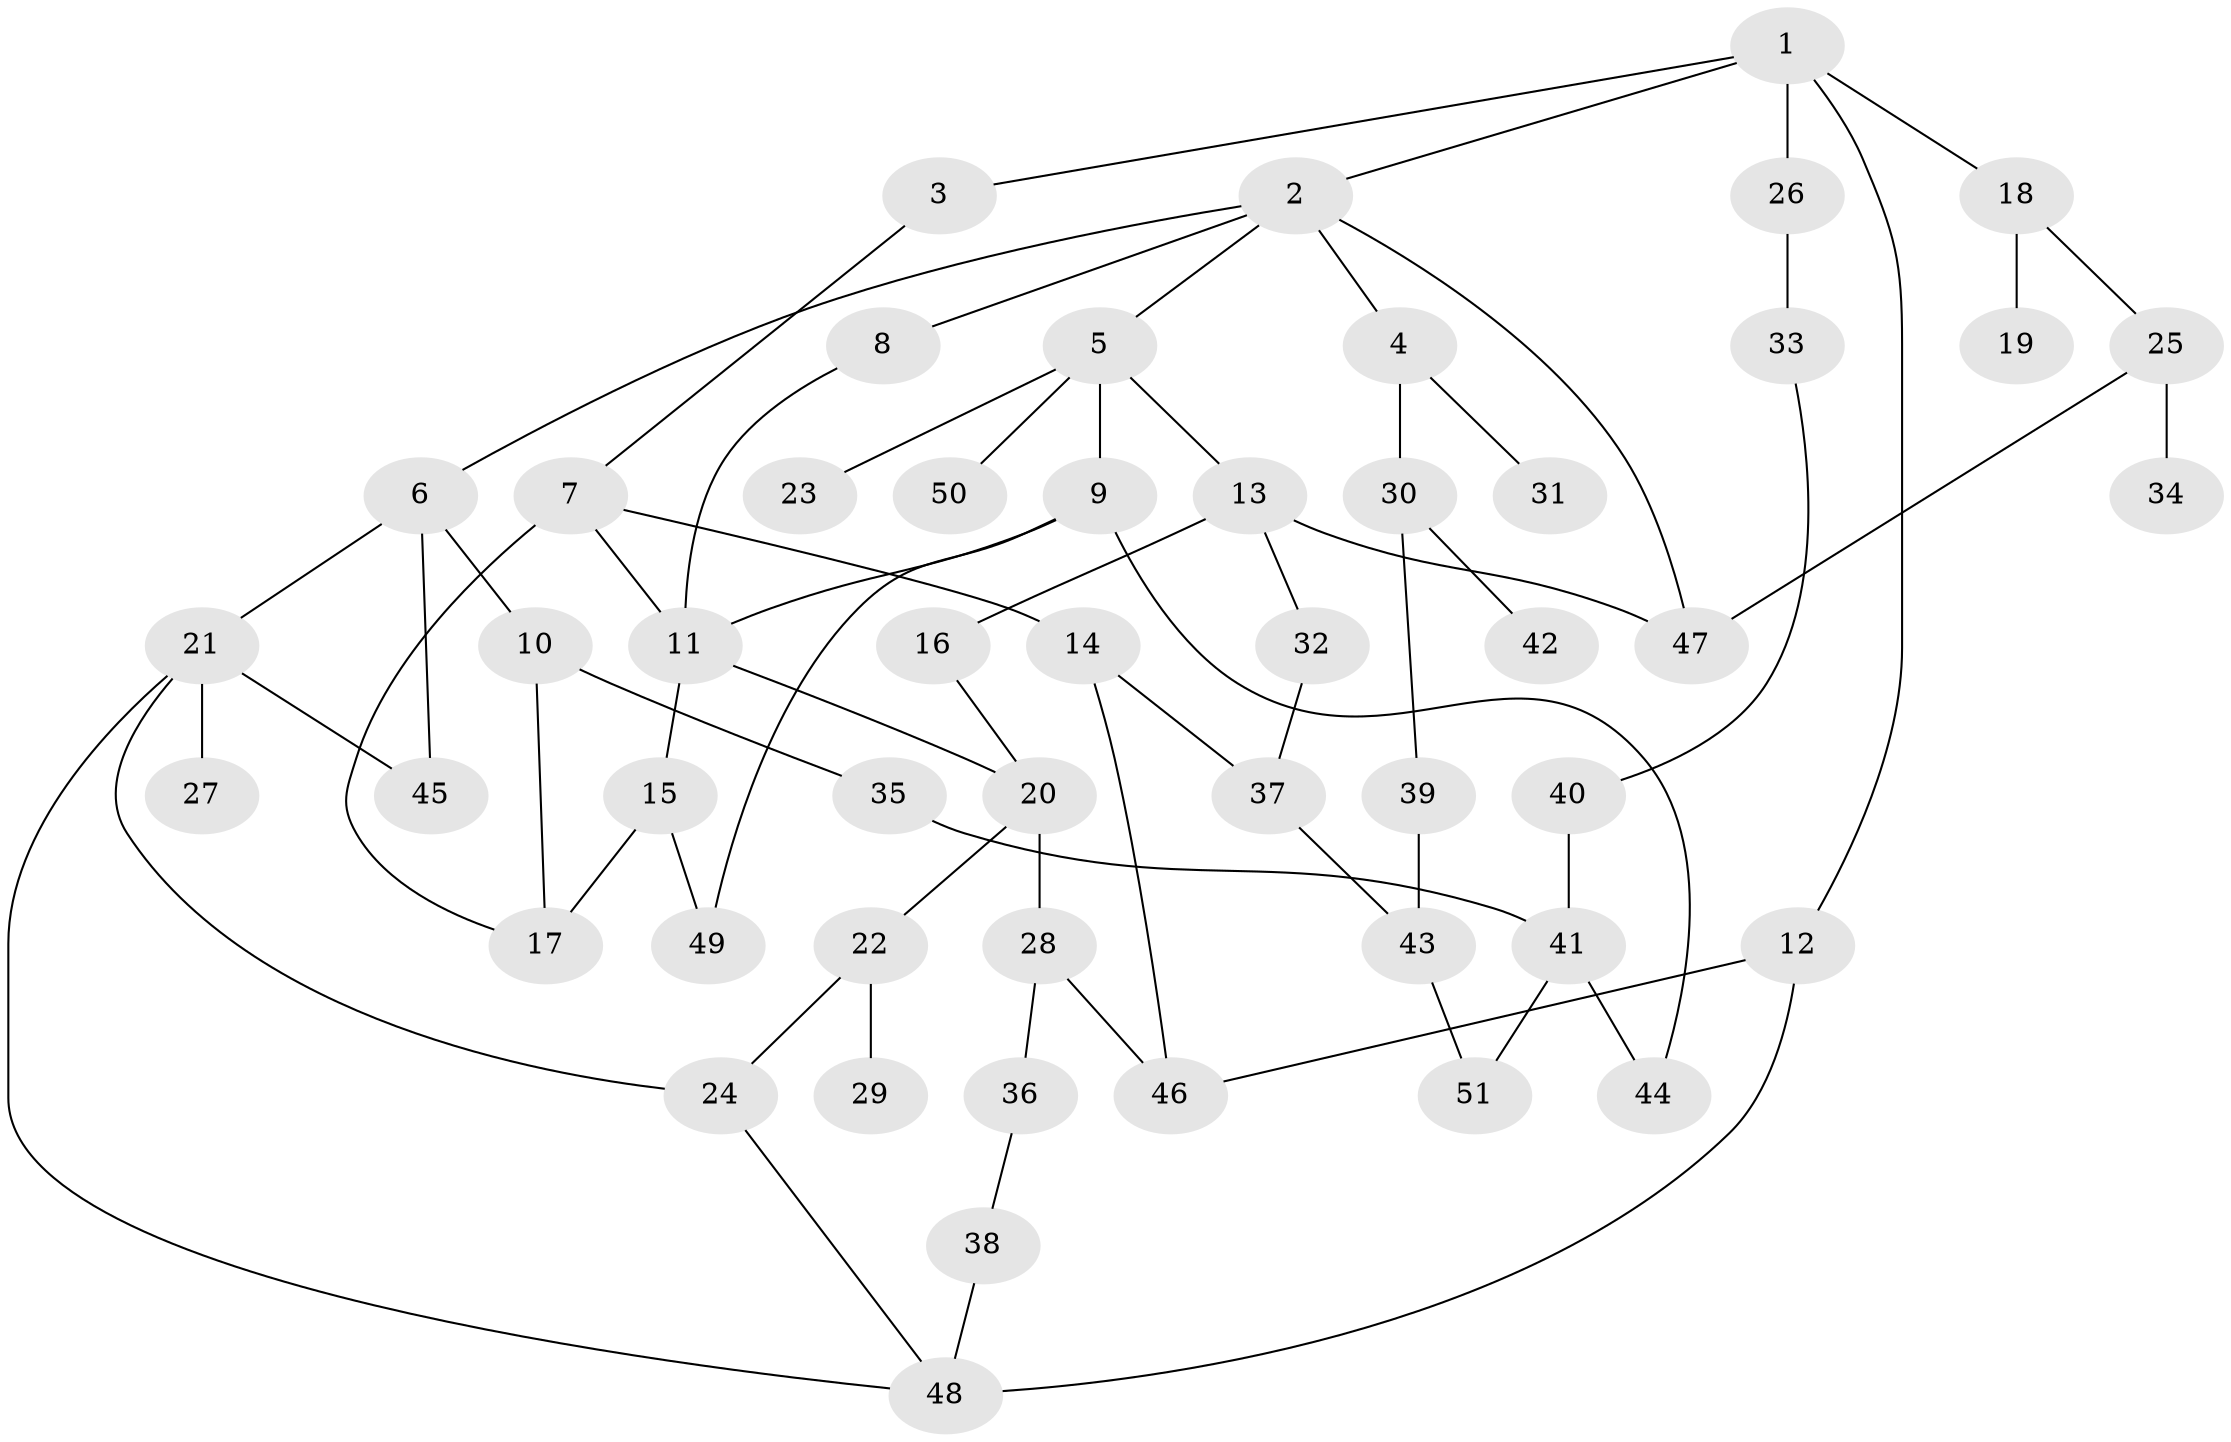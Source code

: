// Generated by graph-tools (version 1.1) at 2025/25/03/09/25 03:25:29]
// undirected, 51 vertices, 70 edges
graph export_dot {
graph [start="1"]
  node [color=gray90,style=filled];
  1;
  2;
  3;
  4;
  5;
  6;
  7;
  8;
  9;
  10;
  11;
  12;
  13;
  14;
  15;
  16;
  17;
  18;
  19;
  20;
  21;
  22;
  23;
  24;
  25;
  26;
  27;
  28;
  29;
  30;
  31;
  32;
  33;
  34;
  35;
  36;
  37;
  38;
  39;
  40;
  41;
  42;
  43;
  44;
  45;
  46;
  47;
  48;
  49;
  50;
  51;
  1 -- 2;
  1 -- 3;
  1 -- 12;
  1 -- 18;
  1 -- 26;
  2 -- 4;
  2 -- 5;
  2 -- 6;
  2 -- 8;
  2 -- 47;
  3 -- 7;
  4 -- 30;
  4 -- 31;
  5 -- 9;
  5 -- 13;
  5 -- 23;
  5 -- 50;
  6 -- 10;
  6 -- 21;
  6 -- 45;
  7 -- 11;
  7 -- 14;
  7 -- 17;
  8 -- 11;
  9 -- 49;
  9 -- 11;
  9 -- 44;
  10 -- 35;
  10 -- 17;
  11 -- 15;
  11 -- 20;
  12 -- 46;
  12 -- 48;
  13 -- 16;
  13 -- 32;
  13 -- 47;
  14 -- 46;
  14 -- 37;
  15 -- 49;
  15 -- 17;
  16 -- 20;
  18 -- 19;
  18 -- 25;
  20 -- 22;
  20 -- 28;
  21 -- 27;
  21 -- 45;
  21 -- 48;
  21 -- 24;
  22 -- 24;
  22 -- 29;
  24 -- 48;
  25 -- 34;
  25 -- 47;
  26 -- 33;
  28 -- 36;
  28 -- 46;
  30 -- 39;
  30 -- 42;
  32 -- 37;
  33 -- 40;
  35 -- 41;
  36 -- 38;
  37 -- 43;
  38 -- 48;
  39 -- 43;
  40 -- 41;
  41 -- 44;
  41 -- 51;
  43 -- 51;
}
